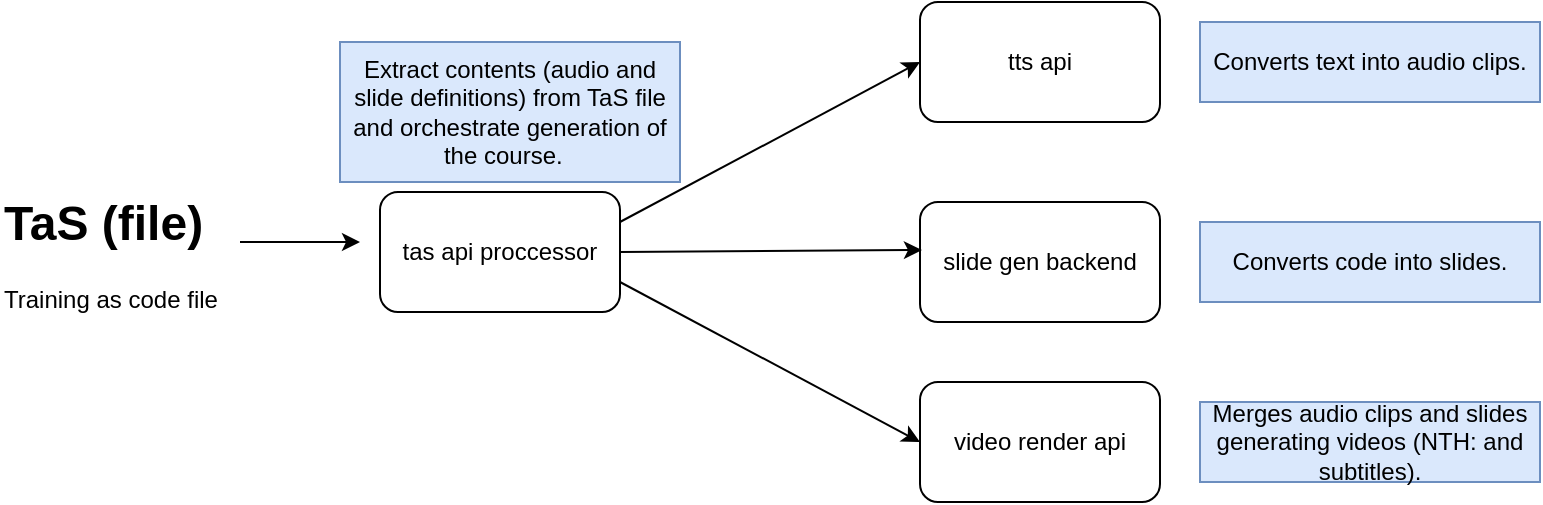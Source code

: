 <mxfile version="24.1.0" type="device">
  <diagram name="Page-1" id="EumaQfmWTa_bgZPbekXR">
    <mxGraphModel dx="954" dy="727" grid="0" gridSize="10" guides="1" tooltips="1" connect="1" arrows="1" fold="1" page="1" pageScale="1" pageWidth="850" pageHeight="1100" math="0" shadow="0">
      <root>
        <mxCell id="0" />
        <mxCell id="1" parent="0" />
        <mxCell id="G4MsKTibPmjkUyLIS7UG-1" value="&lt;h1 style=&quot;margin-top: 0px;&quot;&gt;TaS (file)&lt;/h1&gt;&lt;p&gt;Training as code file&lt;/p&gt;" style="text;html=1;whiteSpace=wrap;overflow=hidden;rounded=0;" vertex="1" parent="1">
          <mxGeometry x="20" y="250" width="120" height="70" as="geometry" />
        </mxCell>
        <mxCell id="G4MsKTibPmjkUyLIS7UG-2" value="tas api proccessor" style="rounded=1;whiteSpace=wrap;html=1;" vertex="1" parent="1">
          <mxGeometry x="210" y="255" width="120" height="60" as="geometry" />
        </mxCell>
        <mxCell id="G4MsKTibPmjkUyLIS7UG-3" value="" style="endArrow=classic;html=1;rounded=0;" edge="1" parent="1">
          <mxGeometry width="50" height="50" relative="1" as="geometry">
            <mxPoint x="140" y="280" as="sourcePoint" />
            <mxPoint x="200" y="280" as="targetPoint" />
          </mxGeometry>
        </mxCell>
        <mxCell id="G4MsKTibPmjkUyLIS7UG-4" value="tts api" style="rounded=1;whiteSpace=wrap;html=1;" vertex="1" parent="1">
          <mxGeometry x="480" y="160" width="120" height="60" as="geometry" />
        </mxCell>
        <mxCell id="G4MsKTibPmjkUyLIS7UG-5" value="" style="endArrow=classic;html=1;rounded=0;entryX=0;entryY=0.5;entryDx=0;entryDy=0;" edge="1" parent="1" target="G4MsKTibPmjkUyLIS7UG-4">
          <mxGeometry width="50" height="50" relative="1" as="geometry">
            <mxPoint x="330" y="270" as="sourcePoint" />
            <mxPoint x="380" y="220" as="targetPoint" />
          </mxGeometry>
        </mxCell>
        <mxCell id="G4MsKTibPmjkUyLIS7UG-6" value="slide gen backend" style="rounded=1;whiteSpace=wrap;html=1;" vertex="1" parent="1">
          <mxGeometry x="480" y="260" width="120" height="60" as="geometry" />
        </mxCell>
        <mxCell id="G4MsKTibPmjkUyLIS7UG-7" value="" style="endArrow=classic;html=1;rounded=0;exitX=1;exitY=0.5;exitDx=0;exitDy=0;entryX=0.008;entryY=0.4;entryDx=0;entryDy=0;entryPerimeter=0;" edge="1" parent="1" source="G4MsKTibPmjkUyLIS7UG-2" target="G4MsKTibPmjkUyLIS7UG-6">
          <mxGeometry width="50" height="50" relative="1" as="geometry">
            <mxPoint x="400" y="400" as="sourcePoint" />
            <mxPoint x="450" y="350" as="targetPoint" />
          </mxGeometry>
        </mxCell>
        <mxCell id="G4MsKTibPmjkUyLIS7UG-8" value="video render api" style="rounded=1;whiteSpace=wrap;html=1;" vertex="1" parent="1">
          <mxGeometry x="480" y="350" width="120" height="60" as="geometry" />
        </mxCell>
        <mxCell id="G4MsKTibPmjkUyLIS7UG-9" value="" style="endArrow=classic;html=1;rounded=0;exitX=1;exitY=0.75;exitDx=0;exitDy=0;entryX=0;entryY=0.5;entryDx=0;entryDy=0;" edge="1" parent="1" source="G4MsKTibPmjkUyLIS7UG-2" target="G4MsKTibPmjkUyLIS7UG-8">
          <mxGeometry width="50" height="50" relative="1" as="geometry">
            <mxPoint x="400" y="400" as="sourcePoint" />
            <mxPoint x="450" y="350" as="targetPoint" />
          </mxGeometry>
        </mxCell>
        <mxCell id="G4MsKTibPmjkUyLIS7UG-11" value="Extract contents (audio and slide definitions) from TaS file and orchestrate generation of the course.&amp;nbsp;&amp;nbsp;" style="text;html=1;align=center;verticalAlign=middle;whiteSpace=wrap;rounded=0;fillColor=#dae8fc;strokeColor=#6c8ebf;" vertex="1" parent="1">
          <mxGeometry x="190" y="180" width="170" height="70" as="geometry" />
        </mxCell>
        <mxCell id="G4MsKTibPmjkUyLIS7UG-12" value="Converts text into audio clips." style="text;html=1;align=center;verticalAlign=middle;whiteSpace=wrap;rounded=0;fillColor=#dae8fc;strokeColor=#6c8ebf;" vertex="1" parent="1">
          <mxGeometry x="620" y="170" width="170" height="40" as="geometry" />
        </mxCell>
        <mxCell id="G4MsKTibPmjkUyLIS7UG-13" value="Converts code into slides." style="text;html=1;align=center;verticalAlign=middle;whiteSpace=wrap;rounded=0;fillColor=#dae8fc;strokeColor=#6c8ebf;" vertex="1" parent="1">
          <mxGeometry x="620" y="270" width="170" height="40" as="geometry" />
        </mxCell>
        <mxCell id="G4MsKTibPmjkUyLIS7UG-14" value="Merges audio clips and slides generating videos (NTH: and subtitles)." style="text;html=1;align=center;verticalAlign=middle;whiteSpace=wrap;rounded=0;fillColor=#dae8fc;strokeColor=#6c8ebf;" vertex="1" parent="1">
          <mxGeometry x="620" y="360" width="170" height="40" as="geometry" />
        </mxCell>
      </root>
    </mxGraphModel>
  </diagram>
</mxfile>
